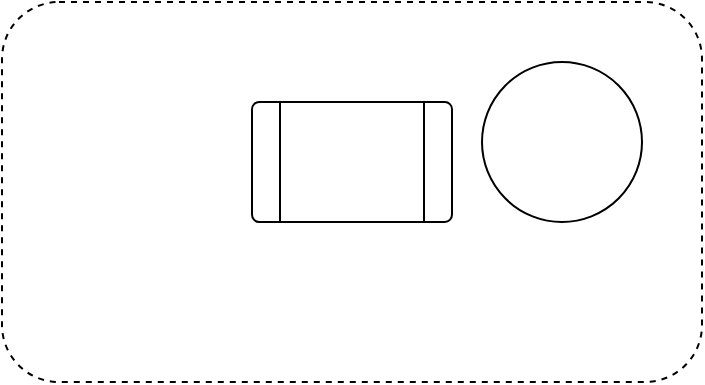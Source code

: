 <mxfile version="14.5.8" type="github">
  <diagram id="TcJ7f92zjv26B019xhnV" name="Page-1">
    <mxGraphModel dx="946" dy="623" grid="1" gridSize="10" guides="1" tooltips="1" connect="1" arrows="1" fold="1" page="1" pageScale="1" pageWidth="850" pageHeight="1100" math="0" shadow="0">
      <root>
        <mxCell id="0" />
        <mxCell id="1" parent="0" />
        <mxCell id="uIXVKBmRFWCTaL3Q6mOE-3" value="" style="rounded=1;whiteSpace=wrap;html=1;dashed=1;" vertex="1" parent="1">
          <mxGeometry x="370" y="120" width="350" height="190" as="geometry" />
        </mxCell>
        <mxCell id="uIXVKBmRFWCTaL3Q6mOE-2" value="" style="verticalLabelPosition=bottom;verticalAlign=top;html=1;shape=process;whiteSpace=wrap;rounded=1;size=0.14;arcSize=6;" vertex="1" parent="1">
          <mxGeometry x="495" y="170" width="100" height="60" as="geometry" />
        </mxCell>
        <mxCell id="uIXVKBmRFWCTaL3Q6mOE-1" value="" style="ellipse;whiteSpace=wrap;html=1;aspect=fixed;" vertex="1" parent="1">
          <mxGeometry x="610" y="150" width="80" height="80" as="geometry" />
        </mxCell>
      </root>
    </mxGraphModel>
  </diagram>
</mxfile>
